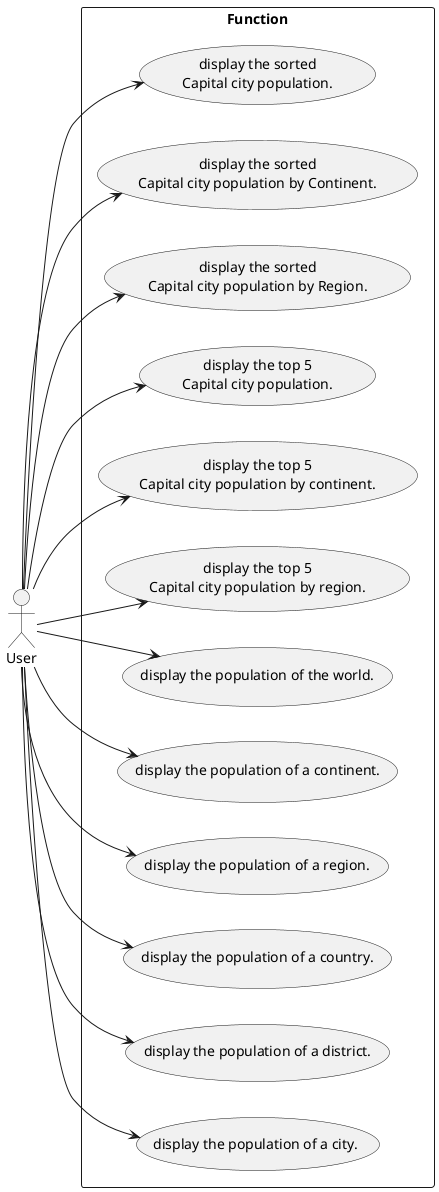 @startuml
left to right direction
actor User as "User"

rectangle "Function" {
    usecase UC1a as "display the sorted
    Capital city population."

    usecase UC2a as "display the sorted
    Capital city population by Continent."

    usecase UC3a as "display the sorted
    Capital city population by Region."

    usecase UC4a as "display the top 5
    Capital city population."

    usecase UC5a as "display the top 5
    Capital city population by continent."

    usecase UC6a as "display the top 5
    Capital city population by region."

    usecase UC10a as "display the population of the world."

    usecase UC11a as "display the population of a continent."

    usecase UC12a as "display the population of a region."

    usecase UC13a as "display the population of a country."

    usecase UC14a as "display the population of a district."

    usecase UC15a as "display the population of a city."


    User --> UC1a
    User --> UC2a
    User --> UC3a
    User --> UC4a
    User --> UC5a
    User --> UC6a
    User --> UC10a
    User --> UC11a
    User --> UC12a
    User --> UC13a
    User --> UC14a
    User --> UC15a
}
@enduml